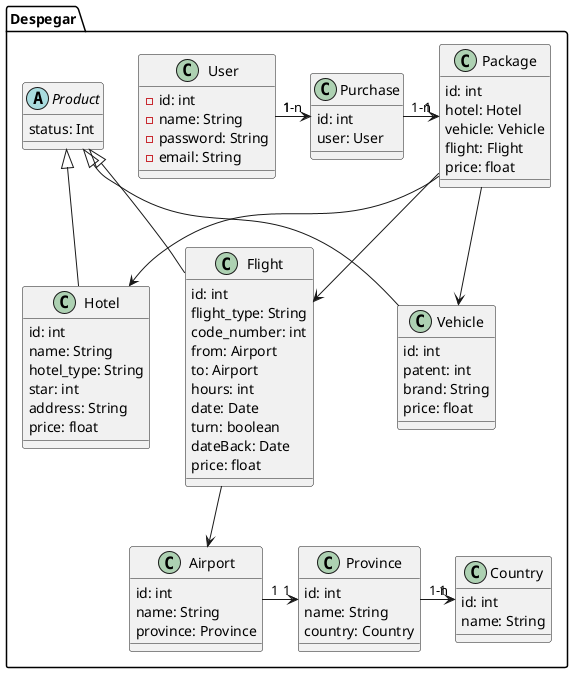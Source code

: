@startuml UML Despegar
package Despegar{
    class User{
        - id: int
        - name: String
        - password: String
        - email: String
    }

    class Purchase{
        id: int
        user: User
    }

    class Package{
        id: int
        hotel: Hotel
        vehicle: Vehicle
        flight: Flight
        price: float
    }

    abstract class Product{
        status: Int
    }

    class Flight{
        id: int
        flight_type: String
        code_number: int
        from: Airport
        to: Airport
        hours: int
        date: Date
        turn: boolean
        dateBack: Date
        price: float
    }

    class Vehicle{
        id: int
        patent: int
        brand: String
        price: float
    }

    class Hotel{
        id: int
        name: String
        hotel_type: String
        star: int
        address: String
        price: float
    }

    class Airport{
        id: int
        name: String
        province: Province
    }

    class Country{
        id: int
        name: String
    }

    class Province{
        id: int
        name: String
        country: Country
    }

    User "1" -right-> "1-n" Purchase
    Purchase "1-n" -right-> "1" Package
    Package --> Flight
    Package --> Vehicle
    Package --> Hotel
    Flight --> Airport
    Airport "1" -right-> "1" Province
    Province "1-n" -right-> "1" Country 

    Flight -up-|> Product
    Vehicle -up-|> Product
    Hotel -up-|> Product


}


@enduml